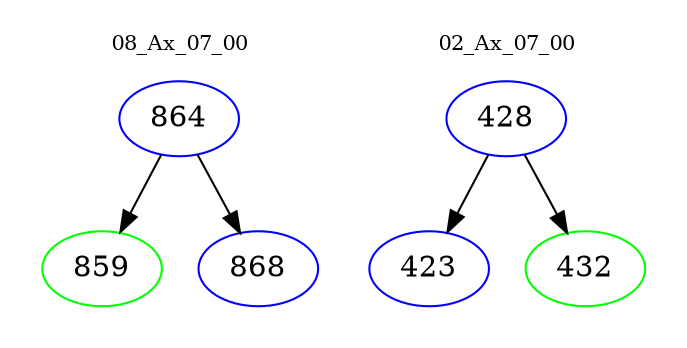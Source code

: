 digraph{
subgraph cluster_0 {
color = white
label = "08_Ax_07_00";
fontsize=10;
T0_864 [label="864", color="blue"]
T0_864 -> T0_859 [color="black"]
T0_859 [label="859", color="green"]
T0_864 -> T0_868 [color="black"]
T0_868 [label="868", color="blue"]
}
subgraph cluster_1 {
color = white
label = "02_Ax_07_00";
fontsize=10;
T1_428 [label="428", color="blue"]
T1_428 -> T1_423 [color="black"]
T1_423 [label="423", color="blue"]
T1_428 -> T1_432 [color="black"]
T1_432 [label="432", color="green"]
}
}
